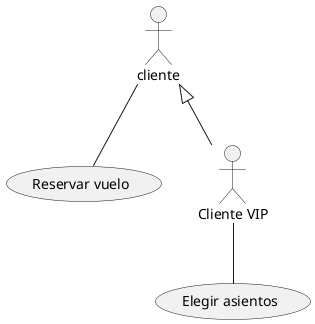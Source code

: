 @startuml

actor cliente

cliente -- (Reservar vuelo)

actor "Cliente VIP"

"Cliente VIP" -- (Elegir asientos)

cliente <|-- "Cliente VIP"

@enduml